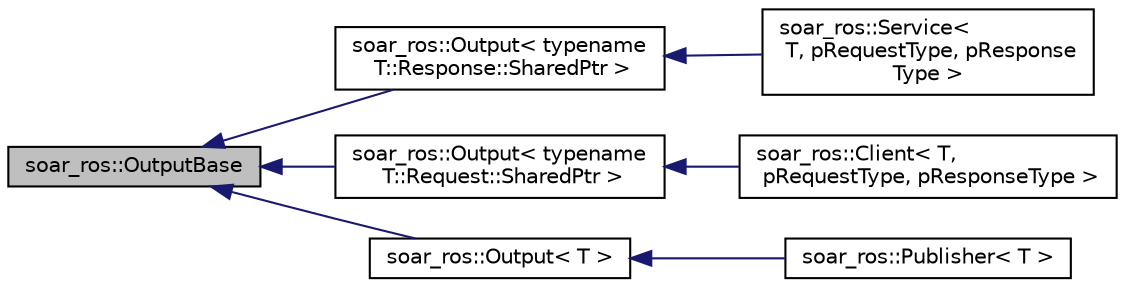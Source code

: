 digraph "soar_ros::OutputBase"
{
 // LATEX_PDF_SIZE
  edge [fontname="Helvetica",fontsize="10",labelfontname="Helvetica",labelfontsize="10"];
  node [fontname="Helvetica",fontsize="10",shape=record];
  rankdir="LR";
  Node1 [label="soar_ros::OutputBase",height=0.2,width=0.4,color="black", fillcolor="grey75", style="filled", fontcolor="black",tooltip=" "];
  Node1 -> Node2 [dir="back",color="midnightblue",fontsize="10",style="solid",fontname="Helvetica"];
  Node2 [label="soar_ros::Output\< typename\l T::Response::SharedPtr \>",height=0.2,width=0.4,color="black", fillcolor="white", style="filled",URL="$classsoar__ros_1_1Output.html",tooltip=" "];
  Node2 -> Node3 [dir="back",color="midnightblue",fontsize="10",style="solid",fontname="Helvetica"];
  Node3 [label="soar_ros::Service\<\l T, pRequestType, pResponse\lType \>",height=0.2,width=0.4,color="black", fillcolor="white", style="filled",URL="$classsoar__ros_1_1Service.html",tooltip=" "];
  Node1 -> Node4 [dir="back",color="midnightblue",fontsize="10",style="solid",fontname="Helvetica"];
  Node4 [label="soar_ros::Output\< typename\l T::Request::SharedPtr \>",height=0.2,width=0.4,color="black", fillcolor="white", style="filled",URL="$classsoar__ros_1_1Output.html",tooltip=" "];
  Node4 -> Node5 [dir="back",color="midnightblue",fontsize="10",style="solid",fontname="Helvetica"];
  Node5 [label="soar_ros::Client\< T,\l pRequestType, pResponseType \>",height=0.2,width=0.4,color="black", fillcolor="white", style="filled",URL="$classsoar__ros_1_1Client.html",tooltip=" "];
  Node1 -> Node6 [dir="back",color="midnightblue",fontsize="10",style="solid",fontname="Helvetica"];
  Node6 [label="soar_ros::Output\< T \>",height=0.2,width=0.4,color="black", fillcolor="white", style="filled",URL="$classsoar__ros_1_1Output.html",tooltip=" "];
  Node6 -> Node7 [dir="back",color="midnightblue",fontsize="10",style="solid",fontname="Helvetica"];
  Node7 [label="soar_ros::Publisher\< T \>",height=0.2,width=0.4,color="black", fillcolor="white", style="filled",URL="$classsoar__ros_1_1Publisher.html",tooltip=" "];
}

